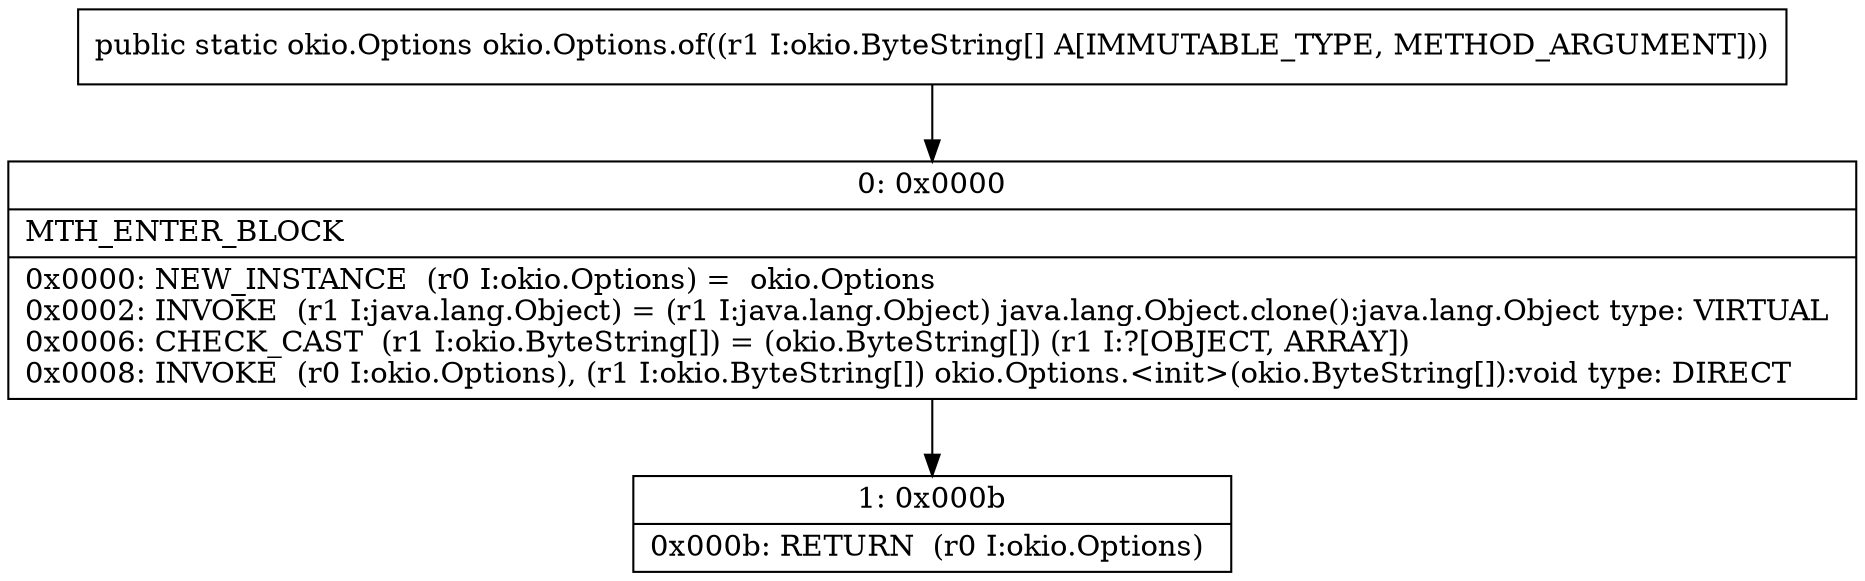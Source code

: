 digraph "CFG forokio.Options.of([Lokio\/ByteString;)Lokio\/Options;" {
Node_0 [shape=record,label="{0\:\ 0x0000|MTH_ENTER_BLOCK\l|0x0000: NEW_INSTANCE  (r0 I:okio.Options) =  okio.Options \l0x0002: INVOKE  (r1 I:java.lang.Object) = (r1 I:java.lang.Object) java.lang.Object.clone():java.lang.Object type: VIRTUAL \l0x0006: CHECK_CAST  (r1 I:okio.ByteString[]) = (okio.ByteString[]) (r1 I:?[OBJECT, ARRAY]) \l0x0008: INVOKE  (r0 I:okio.Options), (r1 I:okio.ByteString[]) okio.Options.\<init\>(okio.ByteString[]):void type: DIRECT \l}"];
Node_1 [shape=record,label="{1\:\ 0x000b|0x000b: RETURN  (r0 I:okio.Options) \l}"];
MethodNode[shape=record,label="{public static okio.Options okio.Options.of((r1 I:okio.ByteString[] A[IMMUTABLE_TYPE, METHOD_ARGUMENT])) }"];
MethodNode -> Node_0;
Node_0 -> Node_1;
}

